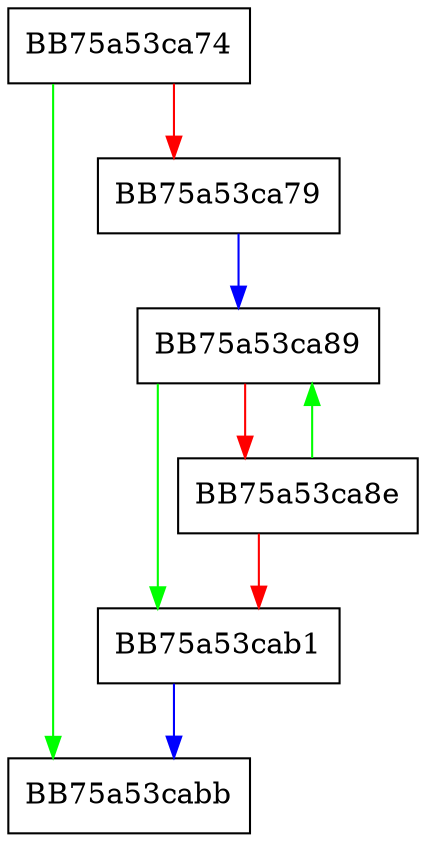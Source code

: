digraph _Destroy_node {
  node [shape="box"];
  graph [splines=ortho];
  BB75a53ca74 -> BB75a53cabb [color="green"];
  BB75a53ca74 -> BB75a53ca79 [color="red"];
  BB75a53ca79 -> BB75a53ca89 [color="blue"];
  BB75a53ca89 -> BB75a53cab1 [color="green"];
  BB75a53ca89 -> BB75a53ca8e [color="red"];
  BB75a53ca8e -> BB75a53ca89 [color="green"];
  BB75a53ca8e -> BB75a53cab1 [color="red"];
  BB75a53cab1 -> BB75a53cabb [color="blue"];
}